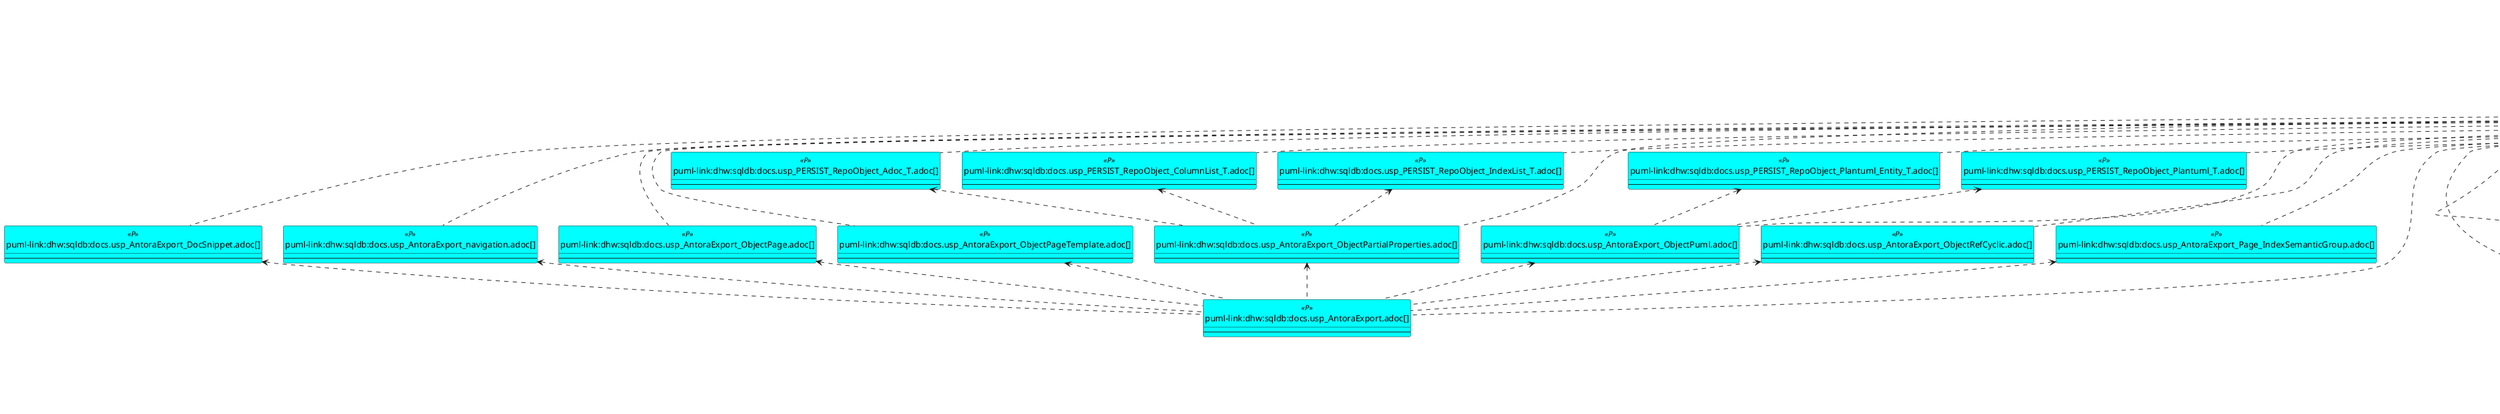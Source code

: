 @startuml
'Left to right direction
top to bottom direction
hide circle
'avoide "." issues:
set namespaceSeparator none


skinparam class {
  BackgroundColor White
  BackgroundColor<<FN>> Yellow
  BackgroundColor<<FS>> Yellow
  BackgroundColor<<FT>> LightGray
  BackgroundColor<<IF>> Yellow
  BackgroundColor<<IS>> Yellow
  BackgroundColor<<P>> Aqua
  BackgroundColor<<PC>> Aqua
  BackgroundColor<<SN>> Yellow
  BackgroundColor<<SO>> SlateBlue
  BackgroundColor<<TF>> LightGray
  BackgroundColor<<TR>> Tomato
  BackgroundColor<<U>> White
  BackgroundColor<<V>> WhiteSmoke
  BackgroundColor<<X>> Aqua
  BackgroundColor<<external>> AliceBlue
}


entity "puml-link:dhw:sqldb:docs.usp_AntoraExport.adoc[]" as docs.usp_AntoraExport << P >> {
  --
}

entity "puml-link:dhw:sqldb:docs.usp_AntoraExport_DocSnippet.adoc[]" as docs.usp_AntoraExport_DocSnippet << P >> {
  --
}

entity "puml-link:dhw:sqldb:docs.usp_AntoraExport_navigation.adoc[]" as docs.usp_AntoraExport_navigation << P >> {
  --
}

entity "puml-link:dhw:sqldb:docs.usp_AntoraExport_ObjectPage.adoc[]" as docs.usp_AntoraExport_ObjectPage << P >> {
  --
}

entity "puml-link:dhw:sqldb:docs.usp_AntoraExport_ObjectPageTemplate.adoc[]" as docs.usp_AntoraExport_ObjectPageTemplate << P >> {
  --
}

entity "puml-link:dhw:sqldb:docs.usp_AntoraExport_ObjectPartialProperties.adoc[]" as docs.usp_AntoraExport_ObjectPartialProperties << P >> {
  --
}

entity "puml-link:dhw:sqldb:docs.usp_AntoraExport_ObjectPuml.adoc[]" as docs.usp_AntoraExport_ObjectPuml << P >> {
  --
}

entity "puml-link:dhw:sqldb:docs.usp_AntoraExport_ObjectRefCyclic.adoc[]" as docs.usp_AntoraExport_ObjectRefCyclic << P >> {
  --
}

entity "puml-link:dhw:sqldb:docs.usp_AntoraExport_Page_IndexSemanticGroup.adoc[]" as docs.usp_AntoraExport_Page_IndexSemanticGroup << P >> {
  --
}

entity "puml-link:dhw:sqldb:docs.usp_PERSIST_RepoObject_Adoc_T.adoc[]" as docs.usp_PERSIST_RepoObject_Adoc_T << P >> {
  --
}

entity "puml-link:dhw:sqldb:docs.usp_PERSIST_RepoObject_ColumnList_T.adoc[]" as docs.usp_PERSIST_RepoObject_ColumnList_T << P >> {
  --
}

entity "puml-link:dhw:sqldb:docs.usp_PERSIST_RepoObject_IndexList_T.adoc[]" as docs.usp_PERSIST_RepoObject_IndexList_T << P >> {
  --
}

entity "puml-link:dhw:sqldb:docs.usp_PERSIST_RepoObject_Plantuml_Entity_T.adoc[]" as docs.usp_PERSIST_RepoObject_Plantuml_Entity_T << P >> {
  --
}

entity "puml-link:dhw:sqldb:docs.usp_PERSIST_RepoObject_Plantuml_T.adoc[]" as docs.usp_PERSIST_RepoObject_Plantuml_T << P >> {
  --
}

entity "puml-link:dhw:sqldb:logs.ExecutionLog.adoc[]" as logs.ExecutionLog << U >> {
  --
}

entity "puml-link:dhw:sqldb:logs.ExecutionLog_gross.adoc[]" as logs.ExecutionLog_gross << V >> {
  --
}

entity "puml-link:dhw:sqldb:logs.ExecutionLog_parent.adoc[]" as logs.ExecutionLog_parent << V >> {
  --
}

entity "puml-link:dhw:sqldb:logs.ExecutionLog_puml_Sequence_start_stop.adoc[]" as logs.ExecutionLog_puml_Sequence_start_stop << V >> {
  --
}

entity "puml-link:dhw:sqldb:logs.ftv_ExecutionLog_puml_sequence_start_stop_per_execution.adoc[]" as logs.ftv_ExecutionLog_puml_sequence_start_stop_per_execution << IF >> {
  --
}

entity "puml-link:dhw:sqldb:logs.ftv_ExecutionLog_puml_tree.adoc[]" as logs.ftv_ExecutionLog_puml_tree << IF >> {
  --
}

entity "puml-link:dhw:sqldb:logs.ftv_ExecutionLog_puml_tree_per_execution.adoc[]" as logs.ftv_ExecutionLog_puml_tree_per_execution << IF >> {
  --
}

entity "puml-link:dhw:sqldb:logs.usp_ExecutionLog_insert.adoc[]" as logs.usp_ExecutionLog_insert << P >> {
  --
}

entity "puml-link:dhw:sqldb:property.usp_external_property_import.adoc[]" as property.usp_external_property_import << P >> {
  --
}

entity "puml-link:dhw:sqldb:property.usp_external_RepoObjectProperty.adoc[]" as property.usp_external_RepoObjectProperty << P >> {
  --
}

entity "puml-link:dhw:sqldb:property.usp_PERSIST_PropertyName_RepoObject_T.adoc[]" as property.usp_PERSIST_PropertyName_RepoObject_T << P >> {
  --
}

entity "puml-link:dhw:sqldb:property.usp_PERSIST_PropertyName_RepoObjectColumn_T.adoc[]" as property.usp_PERSIST_PropertyName_RepoObjectColumn_T << P >> {
  --
}

entity "puml-link:dhw:sqldb:property.usp_PERSIST_RepoObjectColumnProperty_external_tgt.adoc[]" as property.usp_PERSIST_RepoObjectColumnProperty_external_tgt << P >> {
  --
}

entity "puml-link:dhw:sqldb:property.usp_PERSIST_RepoObjectProperty_external_tgt.adoc[]" as property.usp_PERSIST_RepoObjectProperty_external_tgt << P >> {
  --
}

entity "puml-link:dhw:sqldb:property.usp_RepoObject_Inheritance.adoc[]" as property.usp_RepoObject_Inheritance << P >> {
  --
}

entity "puml-link:dhw:sqldb:property.usp_RepoObjectColumn_Inheritance.adoc[]" as property.usp_RepoObjectColumn_Inheritance << P >> {
  --
}

entity "puml-link:dhw:sqldb:property.usp_RepoObjectProperty_collect.adoc[]" as property.usp_RepoObjectProperty_collect << P >> {
  --
}

entity "puml-link:dhw:sqldb:property.usp_sync_ExtendedProperties_Repo2Sys_Delete.adoc[]" as property.usp_sync_ExtendedProperties_Repo2Sys_Delete << P >> {
  --
}

entity "puml-link:dhw:sqldb:property.usp_sync_ExtendedProperties_Repo2Sys_InsertUpdate.adoc[]" as property.usp_sync_ExtendedProperties_Repo2Sys_InsertUpdate << P >> {
  --
}

entity "puml-link:dhw:sqldb:property.usp_sync_ExtendedProperties_Sys2Repo_InsertUpdate.adoc[]" as property.usp_sync_ExtendedProperties_Sys2Repo_InsertUpdate << P >> {
  --
}

entity "puml-link:dhw:sqldb:reference.usp_additional_Reference.adoc[]" as reference.usp_additional_Reference << P >> {
  --
}

entity "puml-link:dhw:sqldb:reference.usp_PERSIST_additional_Reference_database_T.adoc[]" as reference.usp_PERSIST_additional_Reference_database_T << P >> {
  --
}

entity "puml-link:dhw:sqldb:reference.usp_PERSIST_additional_Reference_Object_T.adoc[]" as reference.usp_PERSIST_additional_Reference_Object_T << P >> {
  --
}

entity "puml-link:dhw:sqldb:reference.usp_PERSIST_additional_Reference_ObjectColumn_T.adoc[]" as reference.usp_PERSIST_additional_Reference_ObjectColumn_T << P >> {
  --
}

entity "puml-link:dhw:sqldb:reference.usp_PERSIST_RepoObject_reference_T.adoc[]" as reference.usp_PERSIST_RepoObject_reference_T << P >> {
  --
}

entity "puml-link:dhw:sqldb:reference.usp_PERSIST_RepoObject_ReferenceTree_0_30_T.adoc[]" as reference.usp_PERSIST_RepoObject_ReferenceTree_0_30_T << P >> {
  --
}

entity "puml-link:dhw:sqldb:reference.usp_PERSIST_RepoObject_ReferenceTree_30_0_T.adoc[]" as reference.usp_PERSIST_RepoObject_ReferenceTree_30_0_T << P >> {
  --
}

entity "puml-link:dhw:sqldb:reference.usp_PERSIST_RepoObjectColumn_reference_T.adoc[]" as reference.usp_PERSIST_RepoObjectColumn_reference_T << P >> {
  --
}

entity "puml-link:dhw:sqldb:reference.usp_RepoObject_ReferenceTree.adoc[]" as reference.usp_RepoObject_ReferenceTree << P >> {
  --
}

entity "puml-link:dhw:sqldb:reference.usp_RepoObject_ReferenceTree_insert.adoc[]" as reference.usp_RepoObject_ReferenceTree_insert << P >> {
  --
}

entity "puml-link:dhw:sqldb:reference.usp_RepoObject_update_SysObjectQueryPlan.adoc[]" as reference.usp_RepoObject_update_SysObjectQueryPlan << P >> {
  --
}

entity "puml-link:dhw:sqldb:reference.usp_RepoObjectSource_FirstResultSet.adoc[]" as reference.usp_RepoObjectSource_FirstResultSet << P >> {
  --
}

entity "puml-link:dhw:sqldb:reference.usp_RepoObjectSource_QueryPlan.adoc[]" as reference.usp_RepoObjectSource_QueryPlan << P >> {
  --
}

entity "puml-link:dhw:sqldb:reference.usp_update_Referencing_Count.adoc[]" as reference.usp_update_Referencing_Count << P >> {
  --
}

entity "puml-link:dhw:sqldb:repo.usp_Index_finish.adoc[]" as repo.usp_Index_finish << P >> {
  --
}

entity "puml-link:dhw:sqldb:repo.usp_Index_ForeignKey.adoc[]" as repo.usp_Index_ForeignKey << P >> {
  --
}

entity "puml-link:dhw:sqldb:repo.usp_index_inheritance.adoc[]" as repo.usp_index_inheritance << P >> {
  --
}

entity "puml-link:dhw:sqldb:repo.usp_Index_Settings.adoc[]" as repo.usp_Index_Settings << P >> {
  --
}

entity "puml-link:dhw:sqldb:repo.usp_Index_virtual_set.adoc[]" as repo.usp_Index_virtual_set << P >> {
  --
}

entity "puml-link:dhw:sqldb:repo.usp_main.adoc[]" as repo.usp_main << P >> {
  --
}

entity "puml-link:dhw:sqldb:repo.usp_PERSIST_ForeignKey_Indexes_union_T.adoc[]" as repo.usp_PERSIST_ForeignKey_Indexes_union_T << P >> {
  --
}

entity "puml-link:dhw:sqldb:repo.usp_PERSIST_Index_ColumList_T.adoc[]" as repo.usp_PERSIST_Index_ColumList_T << P >> {
  --
}

entity "puml-link:dhw:sqldb:repo.usp_PERSIST_Index_ssas_T.adoc[]" as repo.usp_PERSIST_Index_ssas_T << P >> {
  --
}

entity "puml-link:dhw:sqldb:repo.usp_PERSIST_IndexColumn_ReferencedReferencing_HasFullColumnsInReferencing_T.adoc[]" as repo.usp_PERSIST_IndexColumn_ReferencedReferencing_HasFullColumnsInReferencing_T << P >> {
  --
}

entity "puml-link:dhw:sqldb:repo.usp_PERSIST_IndexColumn_ssas_T.adoc[]" as repo.usp_PERSIST_IndexColumn_ssas_T << P >> {
  --
}

entity "puml-link:dhw:sqldb:repo.usp_PERSIST_IndexColumn_union_T.adoc[]" as repo.usp_PERSIST_IndexColumn_union_T << P >> {
  --
}

entity "puml-link:dhw:sqldb:repo.usp_PERSIST_RepoObject_external_tgt.adoc[]" as repo.usp_PERSIST_RepoObject_external_tgt << P >> {
  --
}

entity "puml-link:dhw:sqldb:repo.usp_PERSIST_RepoObject_SSAS_tgt.adoc[]" as repo.usp_PERSIST_RepoObject_SSAS_tgt << P >> {
  --
}

entity "puml-link:dhw:sqldb:repo.usp_PERSIST_RepoObjectColumn_external_tgt.adoc[]" as repo.usp_PERSIST_RepoObjectColumn_external_tgt << P >> {
  --
}

entity "puml-link:dhw:sqldb:repo.usp_PERSIST_RepoObjectColumn_SSAS_tgt.adoc[]" as repo.usp_PERSIST_RepoObjectColumn_SSAS_tgt << P >> {
  --
}

entity "puml-link:dhw:sqldb:repo.usp_PERSIST_RepoSchema_ssas_tgt.adoc[]" as repo.usp_PERSIST_RepoSchema_ssas_tgt << P >> {
  --
}

entity "puml-link:dhw:sqldb:repo.usp_persistence_set.adoc[]" as repo.usp_persistence_set << P >> {
  --
}

entity "puml-link:dhw:sqldb:repo.usp_RepoObjectColumn_update_RepoObjectColumn_column_id.adoc[]" as repo.usp_RepoObjectColumn_update_RepoObjectColumn_column_id << P >> {
  --
}

entity "puml-link:dhw:sqldb:repo.usp_sync_guid.adoc[]" as repo.usp_sync_guid << P >> {
  --
}

entity "puml-link:dhw:sqldb:repo.usp_sync_guid_RepoObject.adoc[]" as repo.usp_sync_guid_RepoObject << P >> {
  --
}

entity "puml-link:dhw:sqldb:repo.usp_sync_guid_RepoObject_ssas.adoc[]" as repo.usp_sync_guid_RepoObject_ssas << P >> {
  --
}

entity "puml-link:dhw:sqldb:repo.usp_sync_guid_RepoObjectColumn.adoc[]" as repo.usp_sync_guid_RepoObjectColumn << P >> {
  --
}

entity "puml-link:dhw:sqldb:repo.usp_sync_guid_RepoObjectColumn_ssas.adoc[]" as repo.usp_sync_guid_RepoObjectColumn_ssas << P >> {
  --
}

entity "puml-link:dhw:sqldb:repo.usp_sync_guid_RepoSchema.adoc[]" as repo.usp_sync_guid_RepoSchema << P >> {
  --
}

entity "puml-link:dhw:sqldb:repo.usp_sync_guid_RepoSchema_ssas.adoc[]" as repo.usp_sync_guid_RepoSchema_ssas << P >> {
  --
}

entity "puml-link:dhw:sqldb:repo.usp_sync_guid_ssas.adoc[]" as repo.usp_sync_guid_ssas << P >> {
  --
}

entity "puml-link:dhw:sqldb:repo.usp_update_Referencing_Count.adoc[]" as repo.usp_update_Referencing_Count << P >> {
  --
}

entity "puml-link:dhw:sqldb:sqlparse.usp_PERSIST_RepoObject_SqlModules_41_from_T.adoc[]" as sqlparse.usp_PERSIST_RepoObject_SqlModules_41_from_T << P >> {
  --
}

entity "puml-link:dhw:sqldb:sqlparse.usp_PERSIST_RepoObject_SqlModules_61_SelectIdentifier_Union_T.adoc[]" as sqlparse.usp_PERSIST_RepoObject_SqlModules_61_SelectIdentifier_Union_T << P >> {
  --
}

entity "puml-link:dhw:sqldb:sqlparse.usp_sqlparse.adoc[]" as sqlparse.usp_sqlparse << P >> {
  --
}

entity "puml-link:dhw:sqldb:ssas.usp_PERSIST_model_json_31_tables_T.adoc[]" as ssas.usp_PERSIST_model_json_31_tables_T << P >> {
  --
}

entity "puml-link:dhw:sqldb:ssas.usp_PERSIST_model_json_311_tables_columns_T.adoc[]" as ssas.usp_PERSIST_model_json_311_tables_columns_T << P >> {
  --
}

entity "puml-link:dhw:sqldb:ssas.usp_PERSIST_model_json_312_tables_measures_T.adoc[]" as ssas.usp_PERSIST_model_json_312_tables_measures_T << P >> {
  --
}

entity "puml-link:dhw:sqldb:ssas.usp_PERSIST_model_json_32_relationships_T.adoc[]" as ssas.usp_PERSIST_model_json_32_relationships_T << P >> {
  --
}

entity "puml-link:dhw:sqldb:ssas.usp_PERSIST_TMSCHEMA_COLUMNS_T.adoc[]" as ssas.usp_PERSIST_TMSCHEMA_COLUMNS_T << P >> {
  --
}

entity "puml-link:dhw:sqldb:ssas.usp_PERSIST_TMSCHEMA_RELATIONSHIPS_T.adoc[]" as ssas.usp_PERSIST_TMSCHEMA_RELATIONSHIPS_T << P >> {
  --
}

entity "puml-link:dhw:sqldb:ssas.usp_PERSIST_TMSCHEMA_TABLES_T.adoc[]" as ssas.usp_PERSIST_TMSCHEMA_TABLES_T << P >> {
  --
}

entity "puml-link:dhw:sqldb:uspgenerator.usp_GeneratorUsp_insert_update_persistence.adoc[]" as uspgenerator.usp_GeneratorUsp_insert_update_persistence << P >> {
  --
}

entity "puml-link:dhw:sqldb:workflow.usp_PERSIST_ProcedureDependency_input_PersistenceDependency.adoc[]" as workflow.usp_PERSIST_ProcedureDependency_input_PersistenceDependency << P >> {
  --
}

entity "puml-link:dhw:sqldb:workflow.usp_PERSIST_Workflow_ProcedureDependency_T.adoc[]" as workflow.usp_PERSIST_Workflow_ProcedureDependency_T << P >> {
  --
}

entity "puml-link:dhw:sqldb:workflow.usp_PERSIST_Workflow_ProcedureDependency_T_bidirectional_T.adoc[]" as workflow.usp_PERSIST_Workflow_ProcedureDependency_T_bidirectional_T << P >> {
  --
}

entity "puml-link:dhw:sqldb:workflow.usp_PERSIST_WorkflowStep.adoc[]" as workflow.usp_PERSIST_WorkflowStep << P >> {
  --
}

entity "puml-link:dhw:sqldb:workflow.usp_workflow.adoc[]" as workflow.usp_workflow << P >> {
  --
}

docs.usp_AntoraExport_DocSnippet <.. docs.usp_AntoraExport
docs.usp_AntoraExport_navigation <.. docs.usp_AntoraExport
docs.usp_AntoraExport_ObjectPage <.. docs.usp_AntoraExport
docs.usp_AntoraExport_ObjectPageTemplate <.. docs.usp_AntoraExport
docs.usp_AntoraExport_ObjectPartialProperties <.. docs.usp_AntoraExport
docs.usp_AntoraExport_ObjectPuml <.. docs.usp_AntoraExport
docs.usp_AntoraExport_ObjectRefCyclic <.. docs.usp_AntoraExport
docs.usp_AntoraExport_Page_IndexSemanticGroup <.. docs.usp_AntoraExport
docs.usp_PERSIST_RepoObject_Adoc_T <.. docs.usp_AntoraExport_ObjectPartialProperties
docs.usp_PERSIST_RepoObject_ColumnList_T <.. docs.usp_AntoraExport_ObjectPartialProperties
docs.usp_PERSIST_RepoObject_IndexList_T <.. docs.usp_AntoraExport_ObjectPartialProperties
docs.usp_PERSIST_RepoObject_Plantuml_Entity_T <.. docs.usp_AntoraExport_ObjectPuml
docs.usp_PERSIST_RepoObject_Plantuml_T <.. docs.usp_AntoraExport_ObjectPuml
logs.ExecutionLog <.. logs.usp_ExecutionLog_insert
logs.ExecutionLog <.. logs.ExecutionLog_gross
logs.ExecutionLog <.. logs.ExecutionLog_parent
logs.ExecutionLog <.. logs.ExecutionLog_puml_Sequence_start_stop
logs.ExecutionLog_gross <.. logs.ftv_ExecutionLog_puml_tree
logs.ExecutionLog_parent <.. logs.ExecutionLog_puml_Sequence_start_stop
logs.ExecutionLog_puml_Sequence_start_stop <.. logs.ftv_ExecutionLog_puml_sequence_start_stop_per_execution
logs.ftv_ExecutionLog_puml_tree <.. logs.ftv_ExecutionLog_puml_tree_per_execution
logs.usp_ExecutionLog_insert <.. reference.usp_RepoObjectSource_QueryPlan
logs.usp_ExecutionLog_insert <.. reference.usp_update_Referencing_Count
logs.usp_ExecutionLog_insert <.. reference.usp_RepoObjectSource_FirstResultSet
logs.usp_ExecutionLog_insert <.. repo.usp_Index_Settings
logs.usp_ExecutionLog_insert <.. repo.usp_RepoObjectColumn_update_RepoObjectColumn_column_id
logs.usp_ExecutionLog_insert <.. reference.usp_RepoObject_update_SysObjectQueryPlan
logs.usp_ExecutionLog_insert <.. repo.usp_index_inheritance
logs.usp_ExecutionLog_insert <.. repo.usp_Index_virtual_set
logs.usp_ExecutionLog_insert <.. uspgenerator.usp_GeneratorUsp_insert_update_persistence
logs.usp_ExecutionLog_insert <.. repo.usp_sync_guid_RepoObject
logs.usp_ExecutionLog_insert <.. repo.usp_sync_guid_RepoObjectColumn
logs.usp_ExecutionLog_insert <.. repo.usp_sync_guid
logs.usp_ExecutionLog_insert <.. repo.usp_persistence_set
logs.usp_ExecutionLog_insert <.. repo.usp_main
logs.usp_ExecutionLog_insert <.. repo.usp_PERSIST_IndexColumn_ReferencedReferencing_HasFullColumnsInReferencing_T
logs.usp_ExecutionLog_insert <.. property.usp_sync_ExtendedProperties_Sys2Repo_InsertUpdate
logs.usp_ExecutionLog_insert <.. property.usp_sync_ExtendedProperties_Repo2Sys_InsertUpdate
logs.usp_ExecutionLog_insert <.. property.usp_sync_ExtendedProperties_Repo2Sys_Delete
logs.usp_ExecutionLog_insert <.. property.usp_RepoObjectColumn_Inheritance
logs.usp_ExecutionLog_insert <.. property.usp_RepoObject_Inheritance
logs.usp_ExecutionLog_insert <.. repo.usp_Index_finish
logs.usp_ExecutionLog_insert <.. repo.usp_Index_ForeignKey
logs.usp_ExecutionLog_insert <.. docs.usp_AntoraExport_ObjectPartialProperties
logs.usp_ExecutionLog_insert <.. docs.usp_AntoraExport_ObjectPage
logs.usp_ExecutionLog_insert <.. docs.usp_PERSIST_RepoObject_Adoc_T
logs.usp_ExecutionLog_insert <.. docs.usp_AntoraExport_navigation
logs.usp_ExecutionLog_insert <.. docs.usp_AntoraExport_ObjectPageTemplate
logs.usp_ExecutionLog_insert <.. docs.usp_PERSIST_RepoObject_Plantuml_Entity_T
logs.usp_ExecutionLog_insert <.. docs.usp_AntoraExport_ObjectPuml
logs.usp_ExecutionLog_insert <.. docs.usp_AntoraExport_Page_IndexSemanticGroup
logs.usp_ExecutionLog_insert <.. docs.usp_AntoraExport
logs.usp_ExecutionLog_insert <.. docs.usp_PERSIST_RepoObject_IndexList_T
logs.usp_ExecutionLog_insert <.. property.usp_RepoObjectProperty_collect
logs.usp_ExecutionLog_insert <.. repo.usp_PERSIST_ForeignKey_Indexes_union_T
logs.usp_ExecutionLog_insert <.. docs.usp_PERSIST_RepoObject_Plantuml_T
logs.usp_ExecutionLog_insert <.. sqlparse.usp_PERSIST_RepoObject_SqlModules_41_from_T
logs.usp_ExecutionLog_insert <.. sqlparse.usp_PERSIST_RepoObject_SqlModules_61_SelectIdentifier_Union_T
logs.usp_ExecutionLog_insert <.. repo.usp_update_Referencing_Count
logs.usp_ExecutionLog_insert <.. docs.usp_AntoraExport_DocSnippet
logs.usp_ExecutionLog_insert <.. repo.usp_sync_guid_RepoSchema
logs.usp_ExecutionLog_insert <.. reference.usp_PERSIST_RepoObject_reference_T
logs.usp_ExecutionLog_insert <.. reference.usp_PERSIST_RepoObjectColumn_reference_T
logs.usp_ExecutionLog_insert <.. reference.usp_PERSIST_RepoObject_ReferenceTree_0_30_T
logs.usp_ExecutionLog_insert <.. reference.usp_PERSIST_RepoObject_ReferenceTree_30_0_T
logs.usp_ExecutionLog_insert <.. workflow.usp_workflow
logs.usp_ExecutionLog_insert <.. workflow.usp_PERSIST_ProcedureDependency_input_PersistenceDependency
logs.usp_ExecutionLog_insert <.. workflow.usp_PERSIST_WorkflowStep
logs.usp_ExecutionLog_insert <.. sqlparse.usp_sqlparse
logs.usp_ExecutionLog_insert <.. reference.usp_RepoObject_ReferenceTree
logs.usp_ExecutionLog_insert <.. workflow.usp_PERSIST_Workflow_ProcedureDependency_T
logs.usp_ExecutionLog_insert <.. docs.usp_AntoraExport_ObjectRefCyclic
logs.usp_ExecutionLog_insert <.. workflow.usp_PERSIST_Workflow_ProcedureDependency_T_bidirectional_T
logs.usp_ExecutionLog_insert <.. ssas.usp_PERSIST_TMSCHEMA_COLUMNS_T
logs.usp_ExecutionLog_insert <.. ssas.usp_PERSIST_TMSCHEMA_TABLES_T
logs.usp_ExecutionLog_insert <.. repo.usp_PERSIST_RepoObject_SSAS_tgt
logs.usp_ExecutionLog_insert <.. repo.usp_PERSIST_RepoObjectColumn_SSAS_tgt
logs.usp_ExecutionLog_insert <.. repo.usp_PERSIST_RepoSchema_ssas_tgt
logs.usp_ExecutionLog_insert <.. repo.usp_sync_guid_ssas
logs.usp_ExecutionLog_insert <.. repo.usp_sync_guid_RepoSchema_ssas
logs.usp_ExecutionLog_insert <.. repo.usp_sync_guid_RepoObject_ssas
logs.usp_ExecutionLog_insert <.. repo.usp_sync_guid_RepoObjectColumn_ssas
logs.usp_ExecutionLog_insert <.. repo.usp_PERSIST_IndexColumn_ssas_T
logs.usp_ExecutionLog_insert <.. repo.usp_PERSIST_Index_ssas_T
logs.usp_ExecutionLog_insert <.. ssas.usp_PERSIST_TMSCHEMA_RELATIONSHIPS_T
logs.usp_ExecutionLog_insert <.. ssas.usp_PERSIST_model_json_31_tables_T
logs.usp_ExecutionLog_insert <.. ssas.usp_PERSIST_model_json_311_tables_columns_T
logs.usp_ExecutionLog_insert <.. ssas.usp_PERSIST_model_json_32_relationships_T
logs.usp_ExecutionLog_insert <.. reference.usp_RepoObject_ReferenceTree_insert
logs.usp_ExecutionLog_insert <.. docs.usp_PERSIST_RepoObject_ColumnList_T
logs.usp_ExecutionLog_insert <.. ssas.usp_PERSIST_model_json_312_tables_measures_T
logs.usp_ExecutionLog_insert <.. repo.usp_PERSIST_Index_ColumList_T
logs.usp_ExecutionLog_insert <.. repo.usp_PERSIST_IndexColumn_union_T
logs.usp_ExecutionLog_insert <.. property.usp_PERSIST_PropertyName_RepoObject_T
logs.usp_ExecutionLog_insert <.. property.usp_PERSIST_PropertyName_RepoObjectColumn_T
logs.usp_ExecutionLog_insert <.. reference.usp_PERSIST_additional_Reference_database_T
logs.usp_ExecutionLog_insert <.. reference.usp_PERSIST_additional_Reference_Object_T
logs.usp_ExecutionLog_insert <.. reference.usp_PERSIST_additional_Reference_ObjectColumn_T
logs.usp_ExecutionLog_insert <.. repo.usp_PERSIST_RepoObject_external_tgt
logs.usp_ExecutionLog_insert <.. reference.usp_additional_Reference
logs.usp_ExecutionLog_insert <.. repo.usp_PERSIST_RepoObjectColumn_external_tgt
logs.usp_ExecutionLog_insert <.. property.usp_PERSIST_RepoObjectColumnProperty_external_tgt
logs.usp_ExecutionLog_insert <.. property.usp_PERSIST_RepoObjectProperty_external_tgt
logs.usp_ExecutionLog_insert <.. property.usp_external_property_import
property.usp_external_property_import <.. repo.usp_main
property.usp_PERSIST_PropertyName_RepoObject_T <.. property.usp_RepoObject_Inheritance
property.usp_PERSIST_PropertyName_RepoObjectColumn_T <.. property.usp_RepoObjectColumn_Inheritance
property.usp_PERSIST_RepoObjectColumnProperty_external_tgt <.. property.usp_external_RepoObjectProperty
property.usp_PERSIST_RepoObjectColumnProperty_external_tgt <.. property.usp_external_property_import
property.usp_PERSIST_RepoObjectProperty_external_tgt <.. property.usp_external_RepoObjectProperty
property.usp_PERSIST_RepoObjectProperty_external_tgt <.. property.usp_external_property_import
property.usp_RepoObject_Inheritance <.. repo.usp_main
property.usp_RepoObjectColumn_Inheritance <.. repo.usp_main
property.usp_RepoObjectProperty_collect <.. repo.usp_main
property.usp_RepoObjectProperty_collect <.. property.usp_RepoObject_Inheritance
reference.usp_additional_Reference <.. repo.usp_main
reference.usp_additional_Reference <.. property.usp_external_property_import
reference.usp_PERSIST_additional_Reference_database_T <.. reference.usp_additional_Reference
reference.usp_PERSIST_additional_Reference_Object_T <.. reference.usp_additional_Reference
reference.usp_PERSIST_additional_Reference_ObjectColumn_T <.. reference.usp_additional_Reference
reference.usp_PERSIST_RepoObject_reference_T <.. repo.usp_main
reference.usp_PERSIST_RepoObject_ReferenceTree_0_30_T <.. reference.usp_RepoObject_ReferenceTree
reference.usp_PERSIST_RepoObject_ReferenceTree_30_0_T <.. reference.usp_RepoObject_ReferenceTree
reference.usp_PERSIST_RepoObjectColumn_reference_T <.. repo.usp_main
reference.usp_RepoObject_ReferenceTree_insert <.. repo.usp_main
reference.usp_RepoObject_update_SysObjectQueryPlan <.. repo.usp_main
reference.usp_RepoObjectSource_FirstResultSet <.. repo.usp_main
reference.usp_RepoObjectSource_QueryPlan <.. repo.usp_main
reference.usp_update_Referencing_Count <.. repo.usp_main
repo.usp_Index_finish <.. repo.usp_index_inheritance
repo.usp_Index_finish <.. repo.usp_Index_ForeignKey
repo.usp_Index_ForeignKey <.. repo.usp_main
repo.usp_index_inheritance <.. repo.usp_main
repo.usp_Index_Settings <.. repo.usp_Index_finish
repo.usp_Index_virtual_set <.. repo.usp_Index_ForeignKey
repo.usp_PERSIST_ForeignKey_Indexes_union_T <.. repo.usp_Index_ForeignKey
repo.usp_PERSIST_Index_ColumList_T <.. repo.usp_Index_finish
repo.usp_PERSIST_Index_ssas_T <.. repo.usp_sync_guid_ssas
repo.usp_PERSIST_IndexColumn_ReferencedReferencing_HasFullColumnsInReferencing_T <.. repo.usp_index_inheritance
repo.usp_PERSIST_IndexColumn_ssas_T <.. repo.usp_sync_guid_ssas
repo.usp_PERSIST_IndexColumn_union_T <.. repo.usp_Index_finish
repo.usp_PERSIST_RepoObject_external_tgt <.. reference.usp_additional_Reference
repo.usp_PERSIST_RepoObject_SSAS_tgt <.. repo.usp_sync_guid_ssas
repo.usp_PERSIST_RepoObjectColumn_external_tgt <.. reference.usp_additional_Reference
repo.usp_PERSIST_RepoObjectColumn_SSAS_tgt <.. repo.usp_sync_guid_ssas
repo.usp_PERSIST_RepoSchema_ssas_tgt <.. repo.usp_sync_guid_ssas
repo.usp_RepoObjectColumn_update_RepoObjectColumn_column_id <.. repo.usp_main
repo.usp_sync_guid <.. repo.usp_persistence_set
repo.usp_sync_guid <.. repo.usp_main
repo.usp_sync_guid_RepoObject <.. repo.usp_sync_guid
repo.usp_sync_guid_RepoObjectColumn <.. repo.usp_sync_guid
repo.usp_sync_guid_RepoSchema <.. repo.usp_sync_guid
repo.usp_sync_guid_ssas <.. repo.usp_main
sqlparse.usp_PERSIST_RepoObject_SqlModules_41_from_T <.. sqlparse.usp_sqlparse
sqlparse.usp_PERSIST_RepoObject_SqlModules_61_SelectIdentifier_Union_T <.. sqlparse.usp_sqlparse
ssas.usp_PERSIST_model_json_31_tables_T <.. repo.usp_sync_guid_ssas
ssas.usp_PERSIST_model_json_311_tables_columns_T <.. repo.usp_sync_guid_ssas
ssas.usp_PERSIST_model_json_312_tables_measures_T <.. repo.usp_sync_guid_ssas
ssas.usp_PERSIST_model_json_32_relationships_T <.. repo.usp_sync_guid_ssas
uspgenerator.usp_GeneratorUsp_insert_update_persistence <.. repo.usp_main
workflow.usp_PERSIST_ProcedureDependency_input_PersistenceDependency <.. workflow.usp_workflow
workflow.usp_PERSIST_Workflow_ProcedureDependency_T <.. workflow.usp_workflow
workflow.usp_PERSIST_Workflow_ProcedureDependency_T_bidirectional_T <.. workflow.usp_workflow
workflow.usp_PERSIST_WorkflowStep <.. workflow.usp_workflow
@enduml

